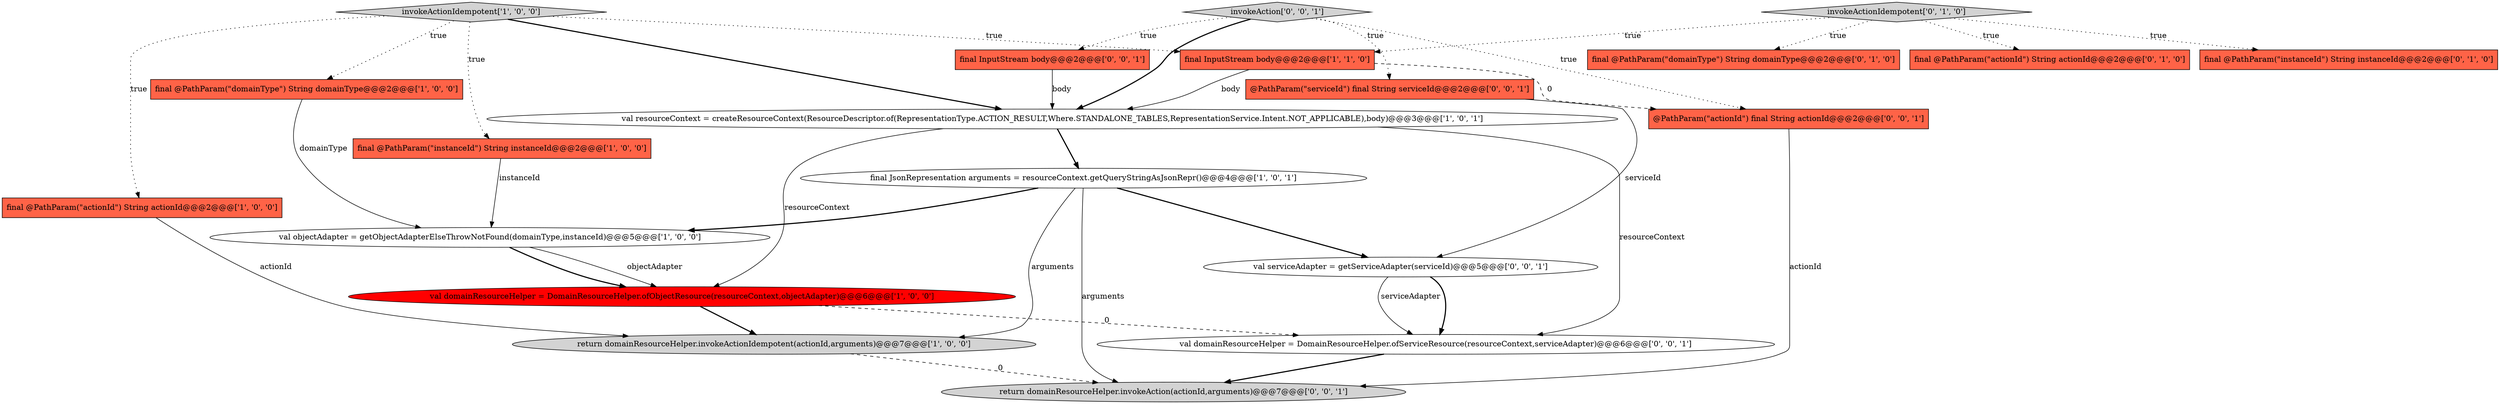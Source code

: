 digraph {
5 [style = filled, label = "final InputStream body@@@2@@@['1', '1', '0']", fillcolor = tomato, shape = box image = "AAA0AAABBB1BBB"];
0 [style = filled, label = "final @PathParam(\"domainType\") String domainType@@@2@@@['1', '0', '0']", fillcolor = tomato, shape = box image = "AAA0AAABBB1BBB"];
9 [style = filled, label = "val objectAdapter = getObjectAdapterElseThrowNotFound(domainType,instanceId)@@@5@@@['1', '0', '0']", fillcolor = white, shape = ellipse image = "AAA0AAABBB1BBB"];
14 [style = filled, label = "val domainResourceHelper = DomainResourceHelper.ofServiceResource(resourceContext,serviceAdapter)@@@6@@@['0', '0', '1']", fillcolor = white, shape = ellipse image = "AAA0AAABBB3BBB"];
17 [style = filled, label = "return domainResourceHelper.invokeAction(actionId,arguments)@@@7@@@['0', '0', '1']", fillcolor = lightgray, shape = ellipse image = "AAA0AAABBB3BBB"];
11 [style = filled, label = "invokeActionIdempotent['0', '1', '0']", fillcolor = lightgray, shape = diamond image = "AAA0AAABBB2BBB"];
12 [style = filled, label = "final @PathParam(\"domainType\") String domainType@@@2@@@['0', '1', '0']", fillcolor = tomato, shape = box image = "AAA0AAABBB2BBB"];
20 [style = filled, label = "invokeAction['0', '0', '1']", fillcolor = lightgray, shape = diamond image = "AAA0AAABBB3BBB"];
8 [style = filled, label = "return domainResourceHelper.invokeActionIdempotent(actionId,arguments)@@@7@@@['1', '0', '0']", fillcolor = lightgray, shape = ellipse image = "AAA0AAABBB1BBB"];
10 [style = filled, label = "final @PathParam(\"actionId\") String actionId@@@2@@@['0', '1', '0']", fillcolor = tomato, shape = box image = "AAA0AAABBB2BBB"];
4 [style = filled, label = "final JsonRepresentation arguments = resourceContext.getQueryStringAsJsonRepr()@@@4@@@['1', '0', '1']", fillcolor = white, shape = ellipse image = "AAA0AAABBB1BBB"];
7 [style = filled, label = "val domainResourceHelper = DomainResourceHelper.ofObjectResource(resourceContext,objectAdapter)@@@6@@@['1', '0', '0']", fillcolor = red, shape = ellipse image = "AAA1AAABBB1BBB"];
1 [style = filled, label = "final @PathParam(\"instanceId\") String instanceId@@@2@@@['1', '0', '0']", fillcolor = tomato, shape = box image = "AAA0AAABBB1BBB"];
13 [style = filled, label = "final @PathParam(\"instanceId\") String instanceId@@@2@@@['0', '1', '0']", fillcolor = tomato, shape = box image = "AAA0AAABBB2BBB"];
2 [style = filled, label = "final @PathParam(\"actionId\") String actionId@@@2@@@['1', '0', '0']", fillcolor = tomato, shape = box image = "AAA0AAABBB1BBB"];
15 [style = filled, label = "@PathParam(\"serviceId\") final String serviceId@@@2@@@['0', '0', '1']", fillcolor = tomato, shape = box image = "AAA0AAABBB3BBB"];
6 [style = filled, label = "val resourceContext = createResourceContext(ResourceDescriptor.of(RepresentationType.ACTION_RESULT,Where.STANDALONE_TABLES,RepresentationService.Intent.NOT_APPLICABLE),body)@@@3@@@['1', '0', '1']", fillcolor = white, shape = ellipse image = "AAA0AAABBB1BBB"];
16 [style = filled, label = "final InputStream body@@@2@@@['0', '0', '1']", fillcolor = tomato, shape = box image = "AAA0AAABBB3BBB"];
19 [style = filled, label = "val serviceAdapter = getServiceAdapter(serviceId)@@@5@@@['0', '0', '1']", fillcolor = white, shape = ellipse image = "AAA0AAABBB3BBB"];
18 [style = filled, label = "@PathParam(\"actionId\") final String actionId@@@2@@@['0', '0', '1']", fillcolor = tomato, shape = box image = "AAA0AAABBB3BBB"];
3 [style = filled, label = "invokeActionIdempotent['1', '0', '0']", fillcolor = lightgray, shape = diamond image = "AAA0AAABBB1BBB"];
6->14 [style = solid, label="resourceContext"];
4->9 [style = bold, label=""];
11->10 [style = dotted, label="true"];
7->14 [style = dashed, label="0"];
0->9 [style = solid, label="domainType"];
11->12 [style = dotted, label="true"];
4->19 [style = bold, label=""];
4->8 [style = solid, label="arguments"];
4->17 [style = solid, label="arguments"];
3->6 [style = bold, label=""];
14->17 [style = bold, label=""];
11->5 [style = dotted, label="true"];
6->7 [style = solid, label="resourceContext"];
20->6 [style = bold, label=""];
11->13 [style = dotted, label="true"];
9->7 [style = bold, label=""];
7->8 [style = bold, label=""];
5->18 [style = dashed, label="0"];
19->14 [style = solid, label="serviceAdapter"];
20->16 [style = dotted, label="true"];
16->6 [style = solid, label="body"];
1->9 [style = solid, label="instanceId"];
2->8 [style = solid, label="actionId"];
6->4 [style = bold, label=""];
3->5 [style = dotted, label="true"];
19->14 [style = bold, label=""];
9->7 [style = solid, label="objectAdapter"];
18->17 [style = solid, label="actionId"];
3->0 [style = dotted, label="true"];
20->18 [style = dotted, label="true"];
5->6 [style = solid, label="body"];
8->17 [style = dashed, label="0"];
15->19 [style = solid, label="serviceId"];
3->1 [style = dotted, label="true"];
20->15 [style = dotted, label="true"];
3->2 [style = dotted, label="true"];
}

